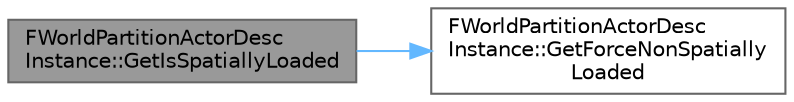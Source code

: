 digraph "FWorldPartitionActorDescInstance::GetIsSpatiallyLoaded"
{
 // INTERACTIVE_SVG=YES
 // LATEX_PDF_SIZE
  bgcolor="transparent";
  edge [fontname=Helvetica,fontsize=10,labelfontname=Helvetica,labelfontsize=10];
  node [fontname=Helvetica,fontsize=10,shape=box,height=0.2,width=0.4];
  rankdir="LR";
  Node1 [id="Node000001",label="FWorldPartitionActorDesc\lInstance::GetIsSpatiallyLoaded",height=0.2,width=0.4,color="gray40", fillcolor="grey60", style="filled", fontcolor="black",tooltip=" "];
  Node1 -> Node2 [id="edge1_Node000001_Node000002",color="steelblue1",style="solid",tooltip=" "];
  Node2 [id="Node000002",label="FWorldPartitionActorDesc\lInstance::GetForceNonSpatially\lLoaded",height=0.2,width=0.4,color="grey40", fillcolor="white", style="filled",URL="$d5/d70/classFWorldPartitionActorDescInstance.html#af9f856133791ad70d38a2d13f893313a",tooltip=" "];
}
